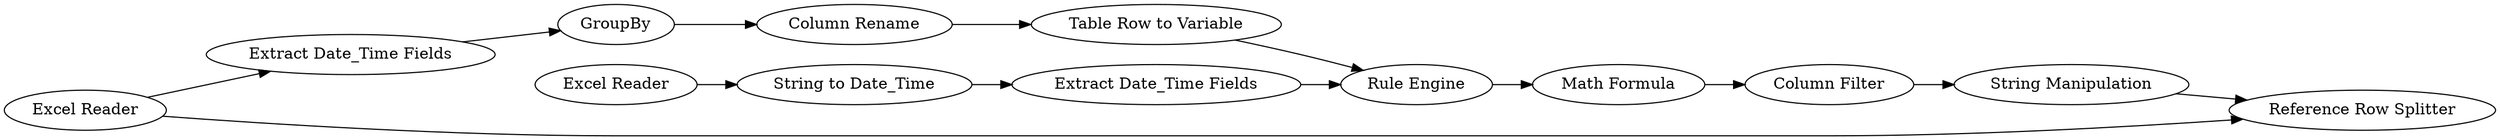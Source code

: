 digraph {
	1 [label="Excel Reader"]
	3 [label="String to Date_Time"]
	37 [label="Extract Date_Time Fields"]
	38 [label="Table Row to Variable"]
	40 [label="Rule Engine"]
	41 [label="Math Formula"]
	42 [label="Column Filter"]
	43 [label="Excel Reader"]
	44 [label="String Manipulation"]
	45 [label="Reference Row Splitter"]
	47 [label="Extract Date_Time Fields"]
	48 [label=GroupBy]
	49 [label="Column Rename"]
	1 -> 3
	3 -> 37
	37 -> 40
	38 -> 40
	40 -> 41
	41 -> 42
	42 -> 44
	43 -> 45
	43 -> 47
	44 -> 45
	47 -> 48
	48 -> 49
	49 -> 38
	rankdir=LR
}
